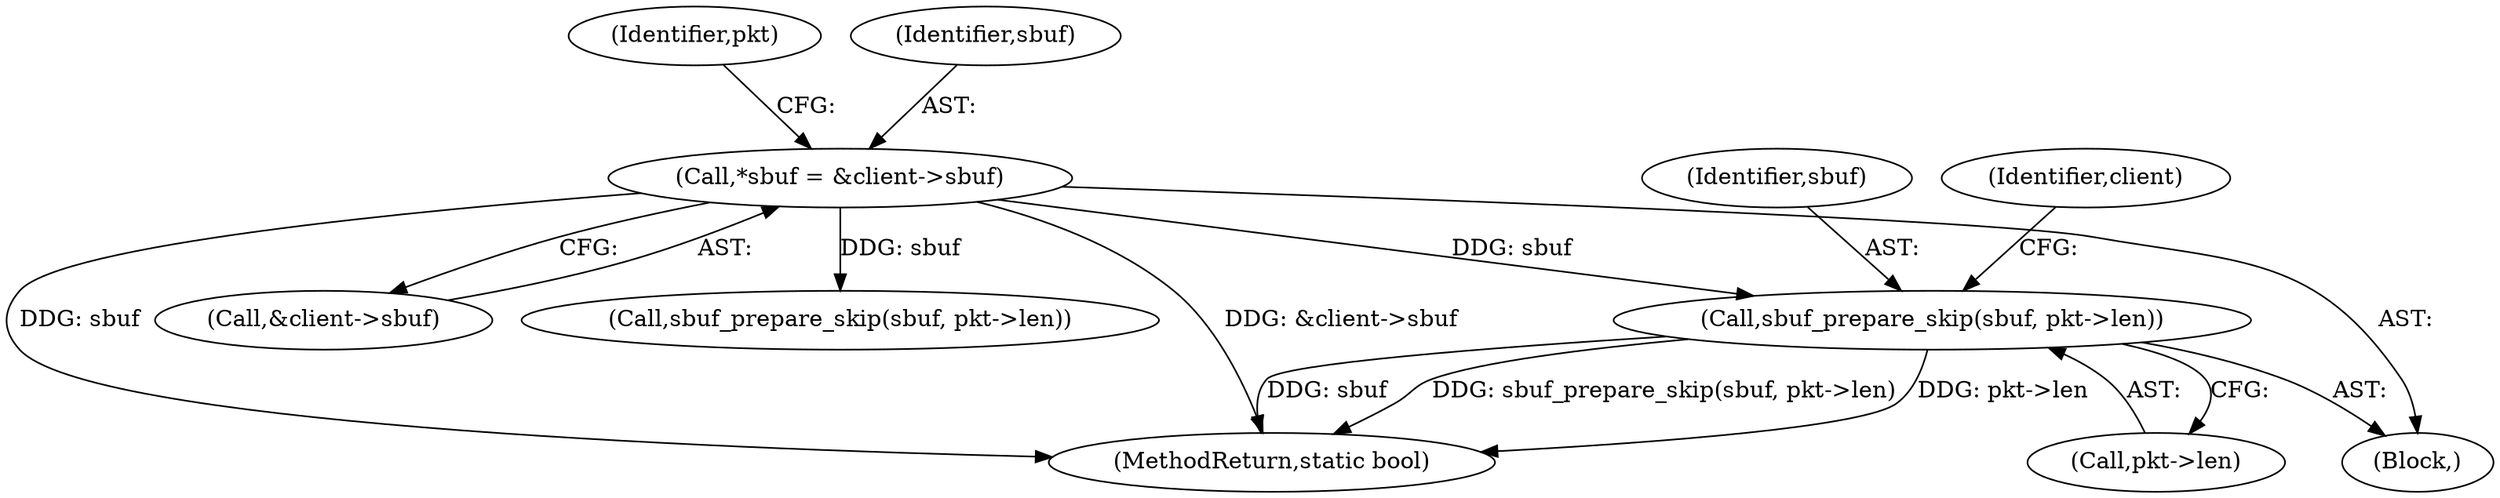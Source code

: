 digraph "0_pgbouncer_74d6e5f7de5ec736f71204b7b422af7380c19ac5@pointer" {
"1000344" [label="(Call,sbuf_prepare_skip(sbuf, pkt->len))"];
"1000114" [label="(Call,*sbuf = &client->sbuf)"];
"1000109" [label="(Block,)"];
"1000345" [label="(Identifier,sbuf)"];
"1000114" [label="(Call,*sbuf = &client->sbuf)"];
"1000346" [label="(Call,pkt->len)"];
"1000122" [label="(Identifier,pkt)"];
"1000115" [label="(Identifier,sbuf)"];
"1000351" [label="(Identifier,client)"];
"1000116" [label="(Call,&client->sbuf)"];
"1000139" [label="(Call,sbuf_prepare_skip(sbuf, pkt->len))"];
"1000344" [label="(Call,sbuf_prepare_skip(sbuf, pkt->len))"];
"1000356" [label="(MethodReturn,static bool)"];
"1000344" -> "1000109"  [label="AST: "];
"1000344" -> "1000346"  [label="CFG: "];
"1000345" -> "1000344"  [label="AST: "];
"1000346" -> "1000344"  [label="AST: "];
"1000351" -> "1000344"  [label="CFG: "];
"1000344" -> "1000356"  [label="DDG: sbuf_prepare_skip(sbuf, pkt->len)"];
"1000344" -> "1000356"  [label="DDG: pkt->len"];
"1000344" -> "1000356"  [label="DDG: sbuf"];
"1000114" -> "1000344"  [label="DDG: sbuf"];
"1000114" -> "1000109"  [label="AST: "];
"1000114" -> "1000116"  [label="CFG: "];
"1000115" -> "1000114"  [label="AST: "];
"1000116" -> "1000114"  [label="AST: "];
"1000122" -> "1000114"  [label="CFG: "];
"1000114" -> "1000356"  [label="DDG: sbuf"];
"1000114" -> "1000356"  [label="DDG: &client->sbuf"];
"1000114" -> "1000139"  [label="DDG: sbuf"];
}
